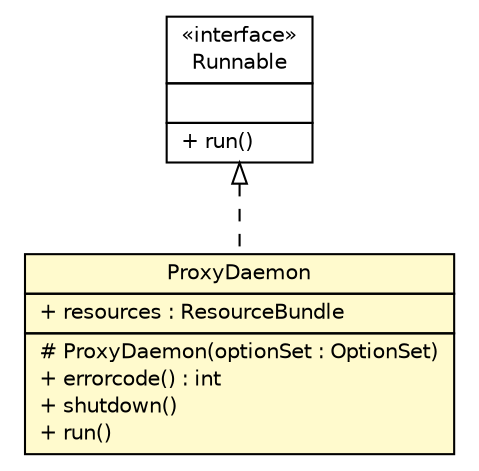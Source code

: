 #!/usr/local/bin/dot
#
# Class diagram 
# Generated by UMLGraph version R5_6 (http://www.umlgraph.org/)
#

digraph G {
	edge [fontname="Helvetica",fontsize=10,labelfontname="Helvetica",labelfontsize=10];
	node [fontname="Helvetica",fontsize=10,shape=plaintext];
	nodesep=0.25;
	ranksep=0.5;
	// com.xley.lfosc.ProxyDaemon
	c77 [label=<<table title="com.xley.lfosc.ProxyDaemon" border="0" cellborder="1" cellspacing="0" cellpadding="2" port="p" bgcolor="lemonChiffon" href="./ProxyDaemon.html">
		<tr><td><table border="0" cellspacing="0" cellpadding="1">
<tr><td align="center" balign="center"> ProxyDaemon </td></tr>
		</table></td></tr>
		<tr><td><table border="0" cellspacing="0" cellpadding="1">
<tr><td align="left" balign="left"> + resources : ResourceBundle </td></tr>
		</table></td></tr>
		<tr><td><table border="0" cellspacing="0" cellpadding="1">
<tr><td align="left" balign="left"> # ProxyDaemon(optionSet : OptionSet) </td></tr>
<tr><td align="left" balign="left"> + errorcode() : int </td></tr>
<tr><td align="left" balign="left"> + shutdown() </td></tr>
<tr><td align="left" balign="left"> + run() </td></tr>
		</table></td></tr>
		</table>>, URL="./ProxyDaemon.html", fontname="Helvetica", fontcolor="black", fontsize=10.0];
	//com.xley.lfosc.ProxyDaemon implements java.lang.Runnable
	c83:p -> c77:p [dir=back,arrowtail=empty,style=dashed];
	// java.lang.Runnable
	c83 [label=<<table title="java.lang.Runnable" border="0" cellborder="1" cellspacing="0" cellpadding="2" port="p" href="http://java.sun.com/j2se/1.4.2/docs/api/java/lang/Runnable.html">
		<tr><td><table border="0" cellspacing="0" cellpadding="1">
<tr><td align="center" balign="center"> &#171;interface&#187; </td></tr>
<tr><td align="center" balign="center"> Runnable </td></tr>
		</table></td></tr>
		<tr><td><table border="0" cellspacing="0" cellpadding="1">
<tr><td align="left" balign="left">  </td></tr>
		</table></td></tr>
		<tr><td><table border="0" cellspacing="0" cellpadding="1">
<tr><td align="left" balign="left"> + run() </td></tr>
		</table></td></tr>
		</table>>, URL="http://java.sun.com/j2se/1.4.2/docs/api/java/lang/Runnable.html", fontname="Helvetica", fontcolor="black", fontsize=10.0];
}

